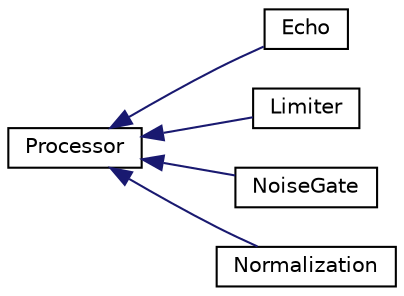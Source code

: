 digraph "Graphical Class Hierarchy"
{
  edge [fontname="Helvetica",fontsize="10",labelfontname="Helvetica",labelfontsize="10"];
  node [fontname="Helvetica",fontsize="10",shape=record];
  rankdir="LR";
  Node0 [label="Processor",height=0.2,width=0.4,color="black", fillcolor="white", style="filled",URL="$db/d9f/classProcessor.html",tooltip="Build an inerface processor class, which only contains 2 pure virtual functions. One function process..."];
  Node0 -> Node1 [dir="back",color="midnightblue",fontsize="10",style="solid",fontname="Helvetica"];
  Node1 [label="Echo",height=0.2,width=0.4,color="black", fillcolor="white", style="filled",URL="$dc/dd7/classEcho.html",tooltip="This is a echo class that inherits from the processor class. "];
  Node0 -> Node2 [dir="back",color="midnightblue",fontsize="10",style="solid",fontname="Helvetica"];
  Node2 [label="Limiter",height=0.2,width=0.4,color="black", fillcolor="white", style="filled",URL="$d4/d29/classLimiter.html",tooltip="This is a limiter class that inherits from the processor class. "];
  Node0 -> Node3 [dir="back",color="midnightblue",fontsize="10",style="solid",fontname="Helvetica"];
  Node3 [label="NoiseGate",height=0.2,width=0.4,color="black", fillcolor="white", style="filled",URL="$d3/d32/classNoiseGate.html",tooltip="This is a noisegate class that inherits from the processor class. "];
  Node0 -> Node4 [dir="back",color="midnightblue",fontsize="10",style="solid",fontname="Helvetica"];
  Node4 [label="Normalization",height=0.2,width=0.4,color="black", fillcolor="white", style="filled",URL="$d6/d51/classNormalization.html",tooltip="This is a normalization class that inherits from the processor class. "];
}
